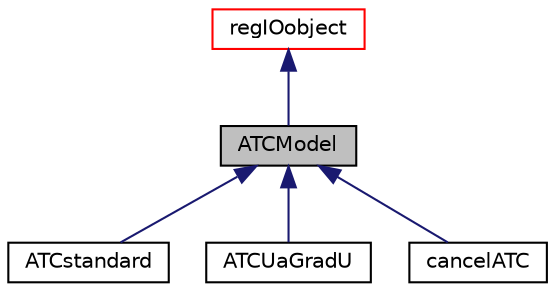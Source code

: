 digraph "ATCModel"
{
  bgcolor="transparent";
  edge [fontname="Helvetica",fontsize="10",labelfontname="Helvetica",labelfontsize="10"];
  node [fontname="Helvetica",fontsize="10",shape=record];
  Node1 [label="ATCModel",height=0.2,width=0.4,color="black", fillcolor="grey75", style="filled" fontcolor="black"];
  Node2 -> Node1 [dir="back",color="midnightblue",fontsize="10",style="solid",fontname="Helvetica"];
  Node2 [label="regIOobject",height=0.2,width=0.4,color="red",URL="$classFoam_1_1regIOobject.html",tooltip="regIOobject is an abstract class derived from IOobject to handle automatic object registration with t..."];
  Node1 -> Node3 [dir="back",color="midnightblue",fontsize="10",style="solid",fontname="Helvetica"];
  Node3 [label="ATCstandard",height=0.2,width=0.4,color="black",URL="$classFoam_1_1ATCstandard.html",tooltip="The ATC formualtion resulting by differentiating the Non-conservative form of the momentum equations..."];
  Node1 -> Node4 [dir="back",color="midnightblue",fontsize="10",style="solid",fontname="Helvetica"];
  Node4 [label="ATCUaGradU",height=0.2,width=0.4,color="black",URL="$classFoam_1_1ATCUaGradU.html",tooltip="The ATC formualtion resulting by differentiating the Conservative form of the Momentum equations..."];
  Node1 -> Node5 [dir="back",color="midnightblue",fontsize="10",style="solid",fontname="Helvetica"];
  Node5 [label="cancelATC",height=0.2,width=0.4,color="black",URL="$classFoam_1_1cancelATC.html",tooltip="Return a zero ATC field. Seriously influences computed sensitivities. "];
}
